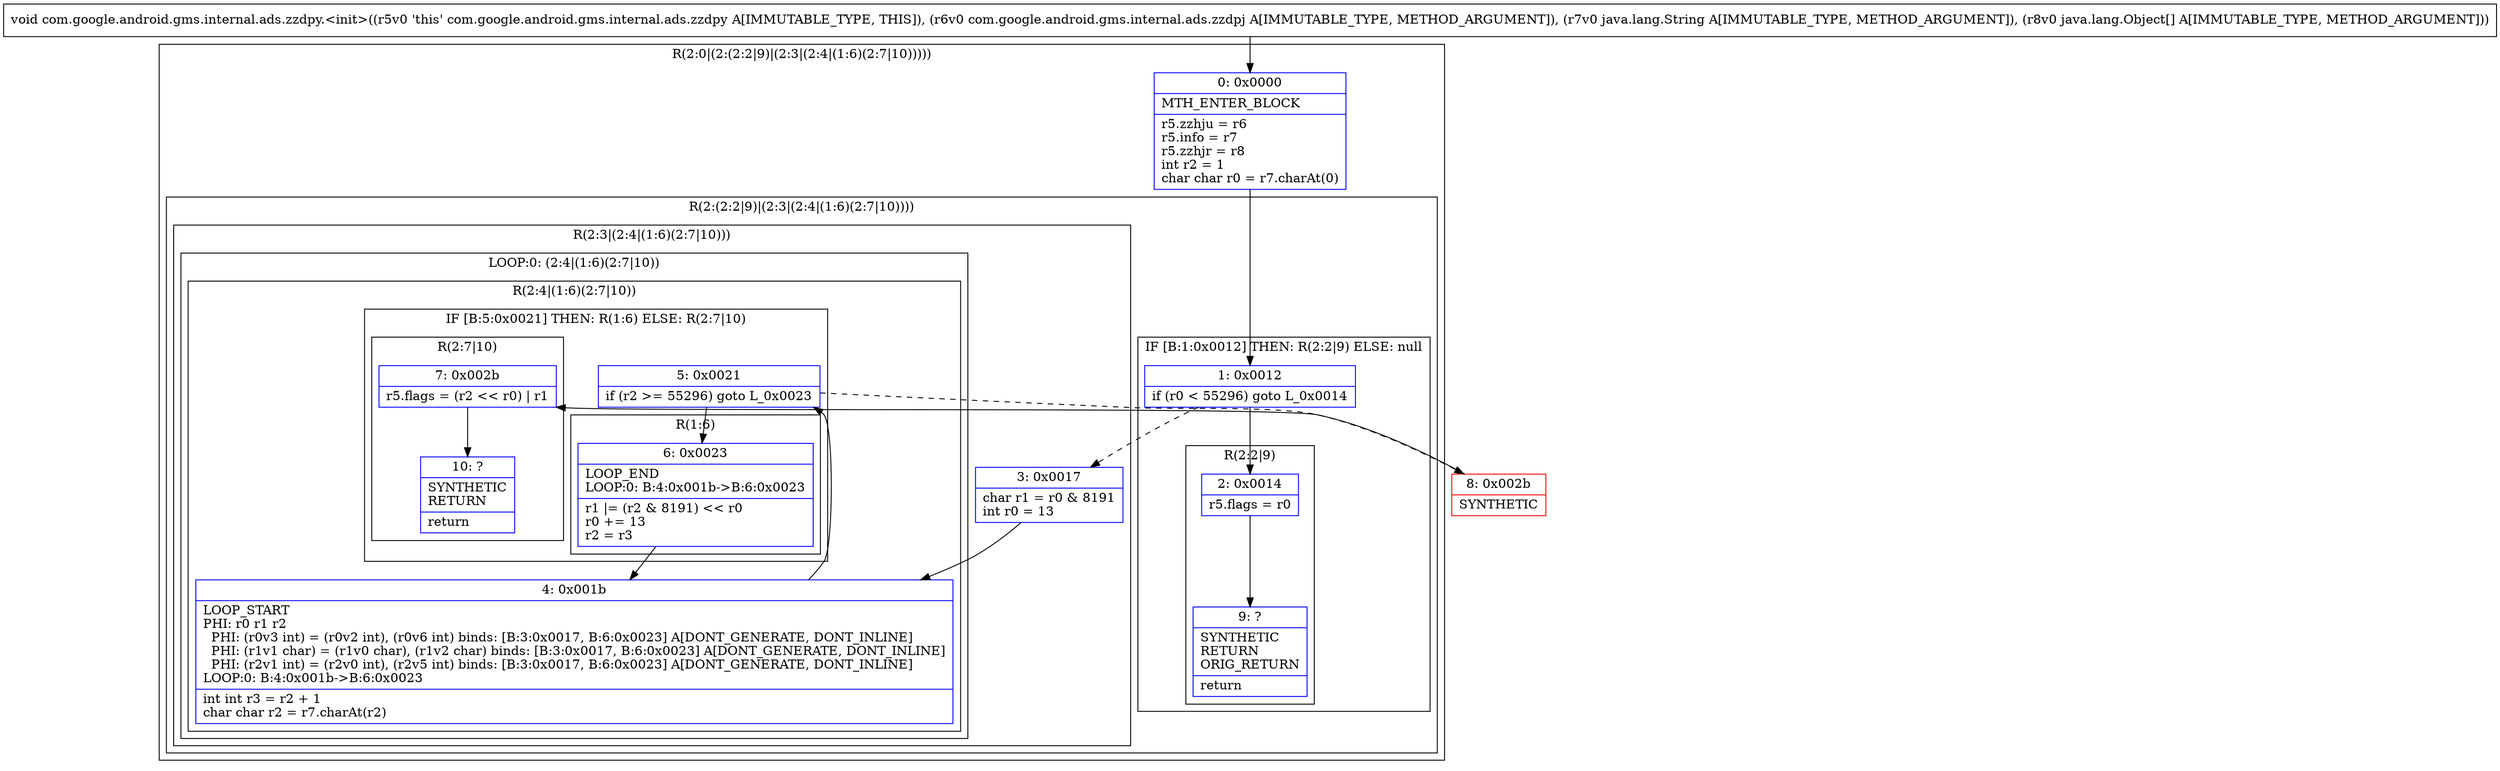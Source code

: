 digraph "CFG forcom.google.android.gms.internal.ads.zzdpy.\<init\>(Lcom\/google\/android\/gms\/internal\/ads\/zzdpj;Ljava\/lang\/String;[Ljava\/lang\/Object;)V" {
subgraph cluster_Region_980761468 {
label = "R(2:0|(2:(2:2|9)|(2:3|(2:4|(1:6)(2:7|10)))))";
node [shape=record,color=blue];
Node_0 [shape=record,label="{0\:\ 0x0000|MTH_ENTER_BLOCK\l|r5.zzhju = r6\lr5.info = r7\lr5.zzhjr = r8\lint r2 = 1\lchar char r0 = r7.charAt(0)\l}"];
subgraph cluster_Region_240425272 {
label = "R(2:(2:2|9)|(2:3|(2:4|(1:6)(2:7|10))))";
node [shape=record,color=blue];
subgraph cluster_IfRegion_998543611 {
label = "IF [B:1:0x0012] THEN: R(2:2|9) ELSE: null";
node [shape=record,color=blue];
Node_1 [shape=record,label="{1\:\ 0x0012|if (r0 \< 55296) goto L_0x0014\l}"];
subgraph cluster_Region_674886188 {
label = "R(2:2|9)";
node [shape=record,color=blue];
Node_2 [shape=record,label="{2\:\ 0x0014|r5.flags = r0\l}"];
Node_9 [shape=record,label="{9\:\ ?|SYNTHETIC\lRETURN\lORIG_RETURN\l|return\l}"];
}
}
subgraph cluster_Region_1380007777 {
label = "R(2:3|(2:4|(1:6)(2:7|10)))";
node [shape=record,color=blue];
Node_3 [shape=record,label="{3\:\ 0x0017|char r1 = r0 & 8191\lint r0 = 13\l}"];
subgraph cluster_LoopRegion_1429538212 {
label = "LOOP:0: (2:4|(1:6)(2:7|10))";
node [shape=record,color=blue];
subgraph cluster_Region_29664467 {
label = "R(2:4|(1:6)(2:7|10))";
node [shape=record,color=blue];
Node_4 [shape=record,label="{4\:\ 0x001b|LOOP_START\lPHI: r0 r1 r2 \l  PHI: (r0v3 int) = (r0v2 int), (r0v6 int) binds: [B:3:0x0017, B:6:0x0023] A[DONT_GENERATE, DONT_INLINE]\l  PHI: (r1v1 char) = (r1v0 char), (r1v2 char) binds: [B:3:0x0017, B:6:0x0023] A[DONT_GENERATE, DONT_INLINE]\l  PHI: (r2v1 int) = (r2v0 int), (r2v5 int) binds: [B:3:0x0017, B:6:0x0023] A[DONT_GENERATE, DONT_INLINE]\lLOOP:0: B:4:0x001b\-\>B:6:0x0023\l|int int r3 = r2 + 1\lchar char r2 = r7.charAt(r2)\l}"];
subgraph cluster_IfRegion_1771814581 {
label = "IF [B:5:0x0021] THEN: R(1:6) ELSE: R(2:7|10)";
node [shape=record,color=blue];
Node_5 [shape=record,label="{5\:\ 0x0021|if (r2 \>= 55296) goto L_0x0023\l}"];
subgraph cluster_Region_1222007440 {
label = "R(1:6)";
node [shape=record,color=blue];
Node_6 [shape=record,label="{6\:\ 0x0023|LOOP_END\lLOOP:0: B:4:0x001b\-\>B:6:0x0023\l|r1 \|= (r2 & 8191) \<\< r0\lr0 += 13\lr2 = r3\l}"];
}
subgraph cluster_Region_1980234694 {
label = "R(2:7|10)";
node [shape=record,color=blue];
Node_7 [shape=record,label="{7\:\ 0x002b|r5.flags = (r2 \<\< r0) \| r1\l}"];
Node_10 [shape=record,label="{10\:\ ?|SYNTHETIC\lRETURN\l|return\l}"];
}
}
}
}
}
}
}
Node_8 [shape=record,color=red,label="{8\:\ 0x002b|SYNTHETIC\l}"];
MethodNode[shape=record,label="{void com.google.android.gms.internal.ads.zzdpy.\<init\>((r5v0 'this' com.google.android.gms.internal.ads.zzdpy A[IMMUTABLE_TYPE, THIS]), (r6v0 com.google.android.gms.internal.ads.zzdpj A[IMMUTABLE_TYPE, METHOD_ARGUMENT]), (r7v0 java.lang.String A[IMMUTABLE_TYPE, METHOD_ARGUMENT]), (r8v0 java.lang.Object[] A[IMMUTABLE_TYPE, METHOD_ARGUMENT])) }"];
MethodNode -> Node_0;
Node_0 -> Node_1;
Node_1 -> Node_2;
Node_1 -> Node_3[style=dashed];
Node_2 -> Node_9;
Node_3 -> Node_4;
Node_4 -> Node_5;
Node_5 -> Node_6;
Node_5 -> Node_8[style=dashed];
Node_6 -> Node_4;
Node_7 -> Node_10;
Node_8 -> Node_7;
}


